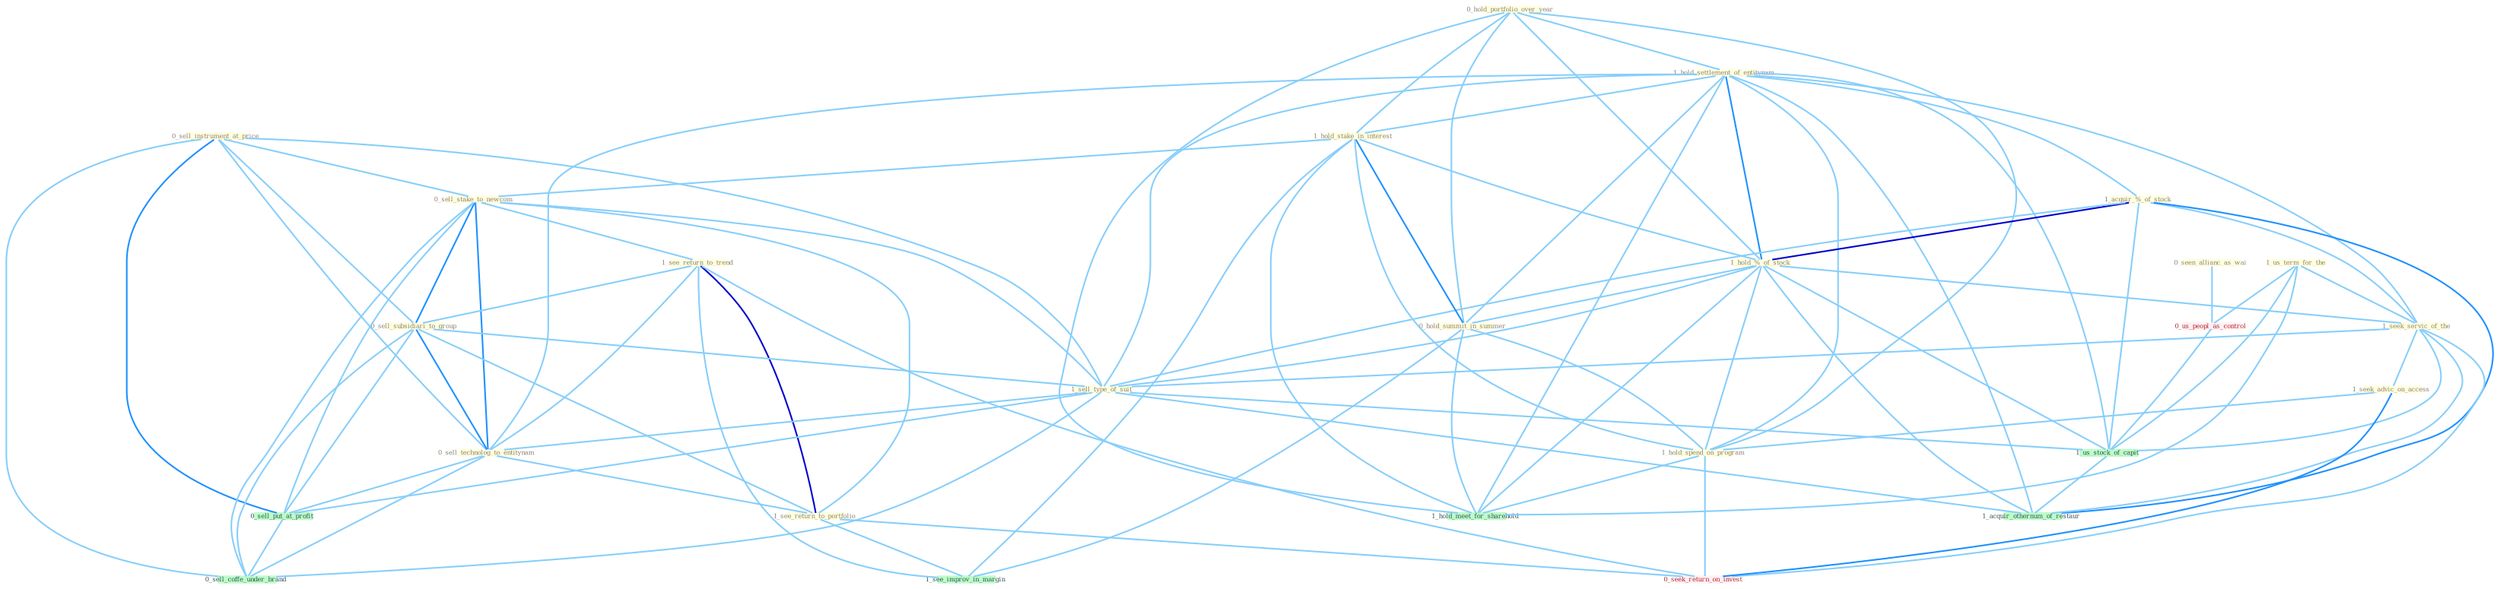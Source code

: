Graph G{ 
    node
    [shape=polygon,style=filled,width=.5,height=.06,color="#BDFCC9",fixedsize=true,fontsize=4,
    fontcolor="#2f4f4f"];
    {node
    [color="#ffffe0", fontcolor="#8b7d6b"] "0_hold_portfolio_over_year " "0_seen_allianc_as_wai " "1_hold_settlement_of_entitynam " "1_us_term_for_the " "1_acquir_%_of_stock " "1_hold_stake_in_interest " "0_sell_instrument_at_price " "1_hold_%_of_stock " "1_seek_servic_of_the " "1_seek_advic_on_access " "0_hold_summit_in_summer " "0_sell_stake_to_newcom " "1_see_return_to_trend " "1_hold_spend_on_program " "0_sell_subsidiari_to_group " "1_sell_type_of_suit " "0_sell_technolog_to_entitynam " "1_see_return_to_portfolio "}
{node [color="#fff0f5", fontcolor="#b22222"] "0_us_peopl_as_control " "0_seek_return_on_invest "}
edge [color="#B0E2FF"];

	"0_hold_portfolio_over_year " -- "1_hold_settlement_of_entitynam " [w="1", color="#87cefa" ];
	"0_hold_portfolio_over_year " -- "1_hold_stake_in_interest " [w="1", color="#87cefa" ];
	"0_hold_portfolio_over_year " -- "1_hold_%_of_stock " [w="1", color="#87cefa" ];
	"0_hold_portfolio_over_year " -- "0_hold_summit_in_summer " [w="1", color="#87cefa" ];
	"0_hold_portfolio_over_year " -- "1_hold_spend_on_program " [w="1", color="#87cefa" ];
	"0_hold_portfolio_over_year " -- "1_hold_meet_for_sharehold " [w="1", color="#87cefa" ];
	"0_seen_allianc_as_wai " -- "0_us_peopl_as_control " [w="1", color="#87cefa" ];
	"1_hold_settlement_of_entitynam " -- "1_acquir_%_of_stock " [w="1", color="#87cefa" ];
	"1_hold_settlement_of_entitynam " -- "1_hold_stake_in_interest " [w="1", color="#87cefa" ];
	"1_hold_settlement_of_entitynam " -- "1_hold_%_of_stock " [w="2", color="#1e90ff" , len=0.8];
	"1_hold_settlement_of_entitynam " -- "1_seek_servic_of_the " [w="1", color="#87cefa" ];
	"1_hold_settlement_of_entitynam " -- "0_hold_summit_in_summer " [w="1", color="#87cefa" ];
	"1_hold_settlement_of_entitynam " -- "1_hold_spend_on_program " [w="1", color="#87cefa" ];
	"1_hold_settlement_of_entitynam " -- "1_sell_type_of_suit " [w="1", color="#87cefa" ];
	"1_hold_settlement_of_entitynam " -- "0_sell_technolog_to_entitynam " [w="1", color="#87cefa" ];
	"1_hold_settlement_of_entitynam " -- "1_us_stock_of_capit " [w="1", color="#87cefa" ];
	"1_hold_settlement_of_entitynam " -- "1_hold_meet_for_sharehold " [w="1", color="#87cefa" ];
	"1_hold_settlement_of_entitynam " -- "1_acquir_othernum_of_restaur " [w="1", color="#87cefa" ];
	"1_us_term_for_the " -- "1_seek_servic_of_the " [w="1", color="#87cefa" ];
	"1_us_term_for_the " -- "0_us_peopl_as_control " [w="1", color="#87cefa" ];
	"1_us_term_for_the " -- "1_us_stock_of_capit " [w="1", color="#87cefa" ];
	"1_us_term_for_the " -- "1_hold_meet_for_sharehold " [w="1", color="#87cefa" ];
	"1_acquir_%_of_stock " -- "1_hold_%_of_stock " [w="3", color="#0000cd" , len=0.6];
	"1_acquir_%_of_stock " -- "1_seek_servic_of_the " [w="1", color="#87cefa" ];
	"1_acquir_%_of_stock " -- "1_sell_type_of_suit " [w="1", color="#87cefa" ];
	"1_acquir_%_of_stock " -- "1_us_stock_of_capit " [w="1", color="#87cefa" ];
	"1_acquir_%_of_stock " -- "1_acquir_othernum_of_restaur " [w="2", color="#1e90ff" , len=0.8];
	"1_hold_stake_in_interest " -- "1_hold_%_of_stock " [w="1", color="#87cefa" ];
	"1_hold_stake_in_interest " -- "0_hold_summit_in_summer " [w="2", color="#1e90ff" , len=0.8];
	"1_hold_stake_in_interest " -- "0_sell_stake_to_newcom " [w="1", color="#87cefa" ];
	"1_hold_stake_in_interest " -- "1_hold_spend_on_program " [w="1", color="#87cefa" ];
	"1_hold_stake_in_interest " -- "1_see_improv_in_margin " [w="1", color="#87cefa" ];
	"1_hold_stake_in_interest " -- "1_hold_meet_for_sharehold " [w="1", color="#87cefa" ];
	"0_sell_instrument_at_price " -- "0_sell_stake_to_newcom " [w="1", color="#87cefa" ];
	"0_sell_instrument_at_price " -- "0_sell_subsidiari_to_group " [w="1", color="#87cefa" ];
	"0_sell_instrument_at_price " -- "1_sell_type_of_suit " [w="1", color="#87cefa" ];
	"0_sell_instrument_at_price " -- "0_sell_technolog_to_entitynam " [w="1", color="#87cefa" ];
	"0_sell_instrument_at_price " -- "0_sell_put_at_profit " [w="2", color="#1e90ff" , len=0.8];
	"0_sell_instrument_at_price " -- "0_sell_coffe_under_brand " [w="1", color="#87cefa" ];
	"1_hold_%_of_stock " -- "1_seek_servic_of_the " [w="1", color="#87cefa" ];
	"1_hold_%_of_stock " -- "0_hold_summit_in_summer " [w="1", color="#87cefa" ];
	"1_hold_%_of_stock " -- "1_hold_spend_on_program " [w="1", color="#87cefa" ];
	"1_hold_%_of_stock " -- "1_sell_type_of_suit " [w="1", color="#87cefa" ];
	"1_hold_%_of_stock " -- "1_us_stock_of_capit " [w="1", color="#87cefa" ];
	"1_hold_%_of_stock " -- "1_hold_meet_for_sharehold " [w="1", color="#87cefa" ];
	"1_hold_%_of_stock " -- "1_acquir_othernum_of_restaur " [w="1", color="#87cefa" ];
	"1_seek_servic_of_the " -- "1_seek_advic_on_access " [w="1", color="#87cefa" ];
	"1_seek_servic_of_the " -- "1_sell_type_of_suit " [w="1", color="#87cefa" ];
	"1_seek_servic_of_the " -- "0_seek_return_on_invest " [w="1", color="#87cefa" ];
	"1_seek_servic_of_the " -- "1_us_stock_of_capit " [w="1", color="#87cefa" ];
	"1_seek_servic_of_the " -- "1_acquir_othernum_of_restaur " [w="1", color="#87cefa" ];
	"1_seek_advic_on_access " -- "1_hold_spend_on_program " [w="1", color="#87cefa" ];
	"1_seek_advic_on_access " -- "0_seek_return_on_invest " [w="2", color="#1e90ff" , len=0.8];
	"0_hold_summit_in_summer " -- "1_hold_spend_on_program " [w="1", color="#87cefa" ];
	"0_hold_summit_in_summer " -- "1_see_improv_in_margin " [w="1", color="#87cefa" ];
	"0_hold_summit_in_summer " -- "1_hold_meet_for_sharehold " [w="1", color="#87cefa" ];
	"0_sell_stake_to_newcom " -- "1_see_return_to_trend " [w="1", color="#87cefa" ];
	"0_sell_stake_to_newcom " -- "0_sell_subsidiari_to_group " [w="2", color="#1e90ff" , len=0.8];
	"0_sell_stake_to_newcom " -- "1_sell_type_of_suit " [w="1", color="#87cefa" ];
	"0_sell_stake_to_newcom " -- "0_sell_technolog_to_entitynam " [w="2", color="#1e90ff" , len=0.8];
	"0_sell_stake_to_newcom " -- "1_see_return_to_portfolio " [w="1", color="#87cefa" ];
	"0_sell_stake_to_newcom " -- "0_sell_put_at_profit " [w="1", color="#87cefa" ];
	"0_sell_stake_to_newcom " -- "0_sell_coffe_under_brand " [w="1", color="#87cefa" ];
	"1_see_return_to_trend " -- "0_sell_subsidiari_to_group " [w="1", color="#87cefa" ];
	"1_see_return_to_trend " -- "0_sell_technolog_to_entitynam " [w="1", color="#87cefa" ];
	"1_see_return_to_trend " -- "1_see_return_to_portfolio " [w="3", color="#0000cd" , len=0.6];
	"1_see_return_to_trend " -- "0_seek_return_on_invest " [w="1", color="#87cefa" ];
	"1_see_return_to_trend " -- "1_see_improv_in_margin " [w="1", color="#87cefa" ];
	"1_hold_spend_on_program " -- "0_seek_return_on_invest " [w="1", color="#87cefa" ];
	"1_hold_spend_on_program " -- "1_hold_meet_for_sharehold " [w="1", color="#87cefa" ];
	"0_sell_subsidiari_to_group " -- "1_sell_type_of_suit " [w="1", color="#87cefa" ];
	"0_sell_subsidiari_to_group " -- "0_sell_technolog_to_entitynam " [w="2", color="#1e90ff" , len=0.8];
	"0_sell_subsidiari_to_group " -- "1_see_return_to_portfolio " [w="1", color="#87cefa" ];
	"0_sell_subsidiari_to_group " -- "0_sell_put_at_profit " [w="1", color="#87cefa" ];
	"0_sell_subsidiari_to_group " -- "0_sell_coffe_under_brand " [w="1", color="#87cefa" ];
	"1_sell_type_of_suit " -- "0_sell_technolog_to_entitynam " [w="1", color="#87cefa" ];
	"1_sell_type_of_suit " -- "0_sell_put_at_profit " [w="1", color="#87cefa" ];
	"1_sell_type_of_suit " -- "1_us_stock_of_capit " [w="1", color="#87cefa" ];
	"1_sell_type_of_suit " -- "0_sell_coffe_under_brand " [w="1", color="#87cefa" ];
	"1_sell_type_of_suit " -- "1_acquir_othernum_of_restaur " [w="1", color="#87cefa" ];
	"0_sell_technolog_to_entitynam " -- "1_see_return_to_portfolio " [w="1", color="#87cefa" ];
	"0_sell_technolog_to_entitynam " -- "0_sell_put_at_profit " [w="1", color="#87cefa" ];
	"0_sell_technolog_to_entitynam " -- "0_sell_coffe_under_brand " [w="1", color="#87cefa" ];
	"1_see_return_to_portfolio " -- "0_seek_return_on_invest " [w="1", color="#87cefa" ];
	"1_see_return_to_portfolio " -- "1_see_improv_in_margin " [w="1", color="#87cefa" ];
	"0_us_peopl_as_control " -- "1_us_stock_of_capit " [w="1", color="#87cefa" ];
	"0_sell_put_at_profit " -- "0_sell_coffe_under_brand " [w="1", color="#87cefa" ];
	"1_us_stock_of_capit " -- "1_acquir_othernum_of_restaur " [w="1", color="#87cefa" ];
}